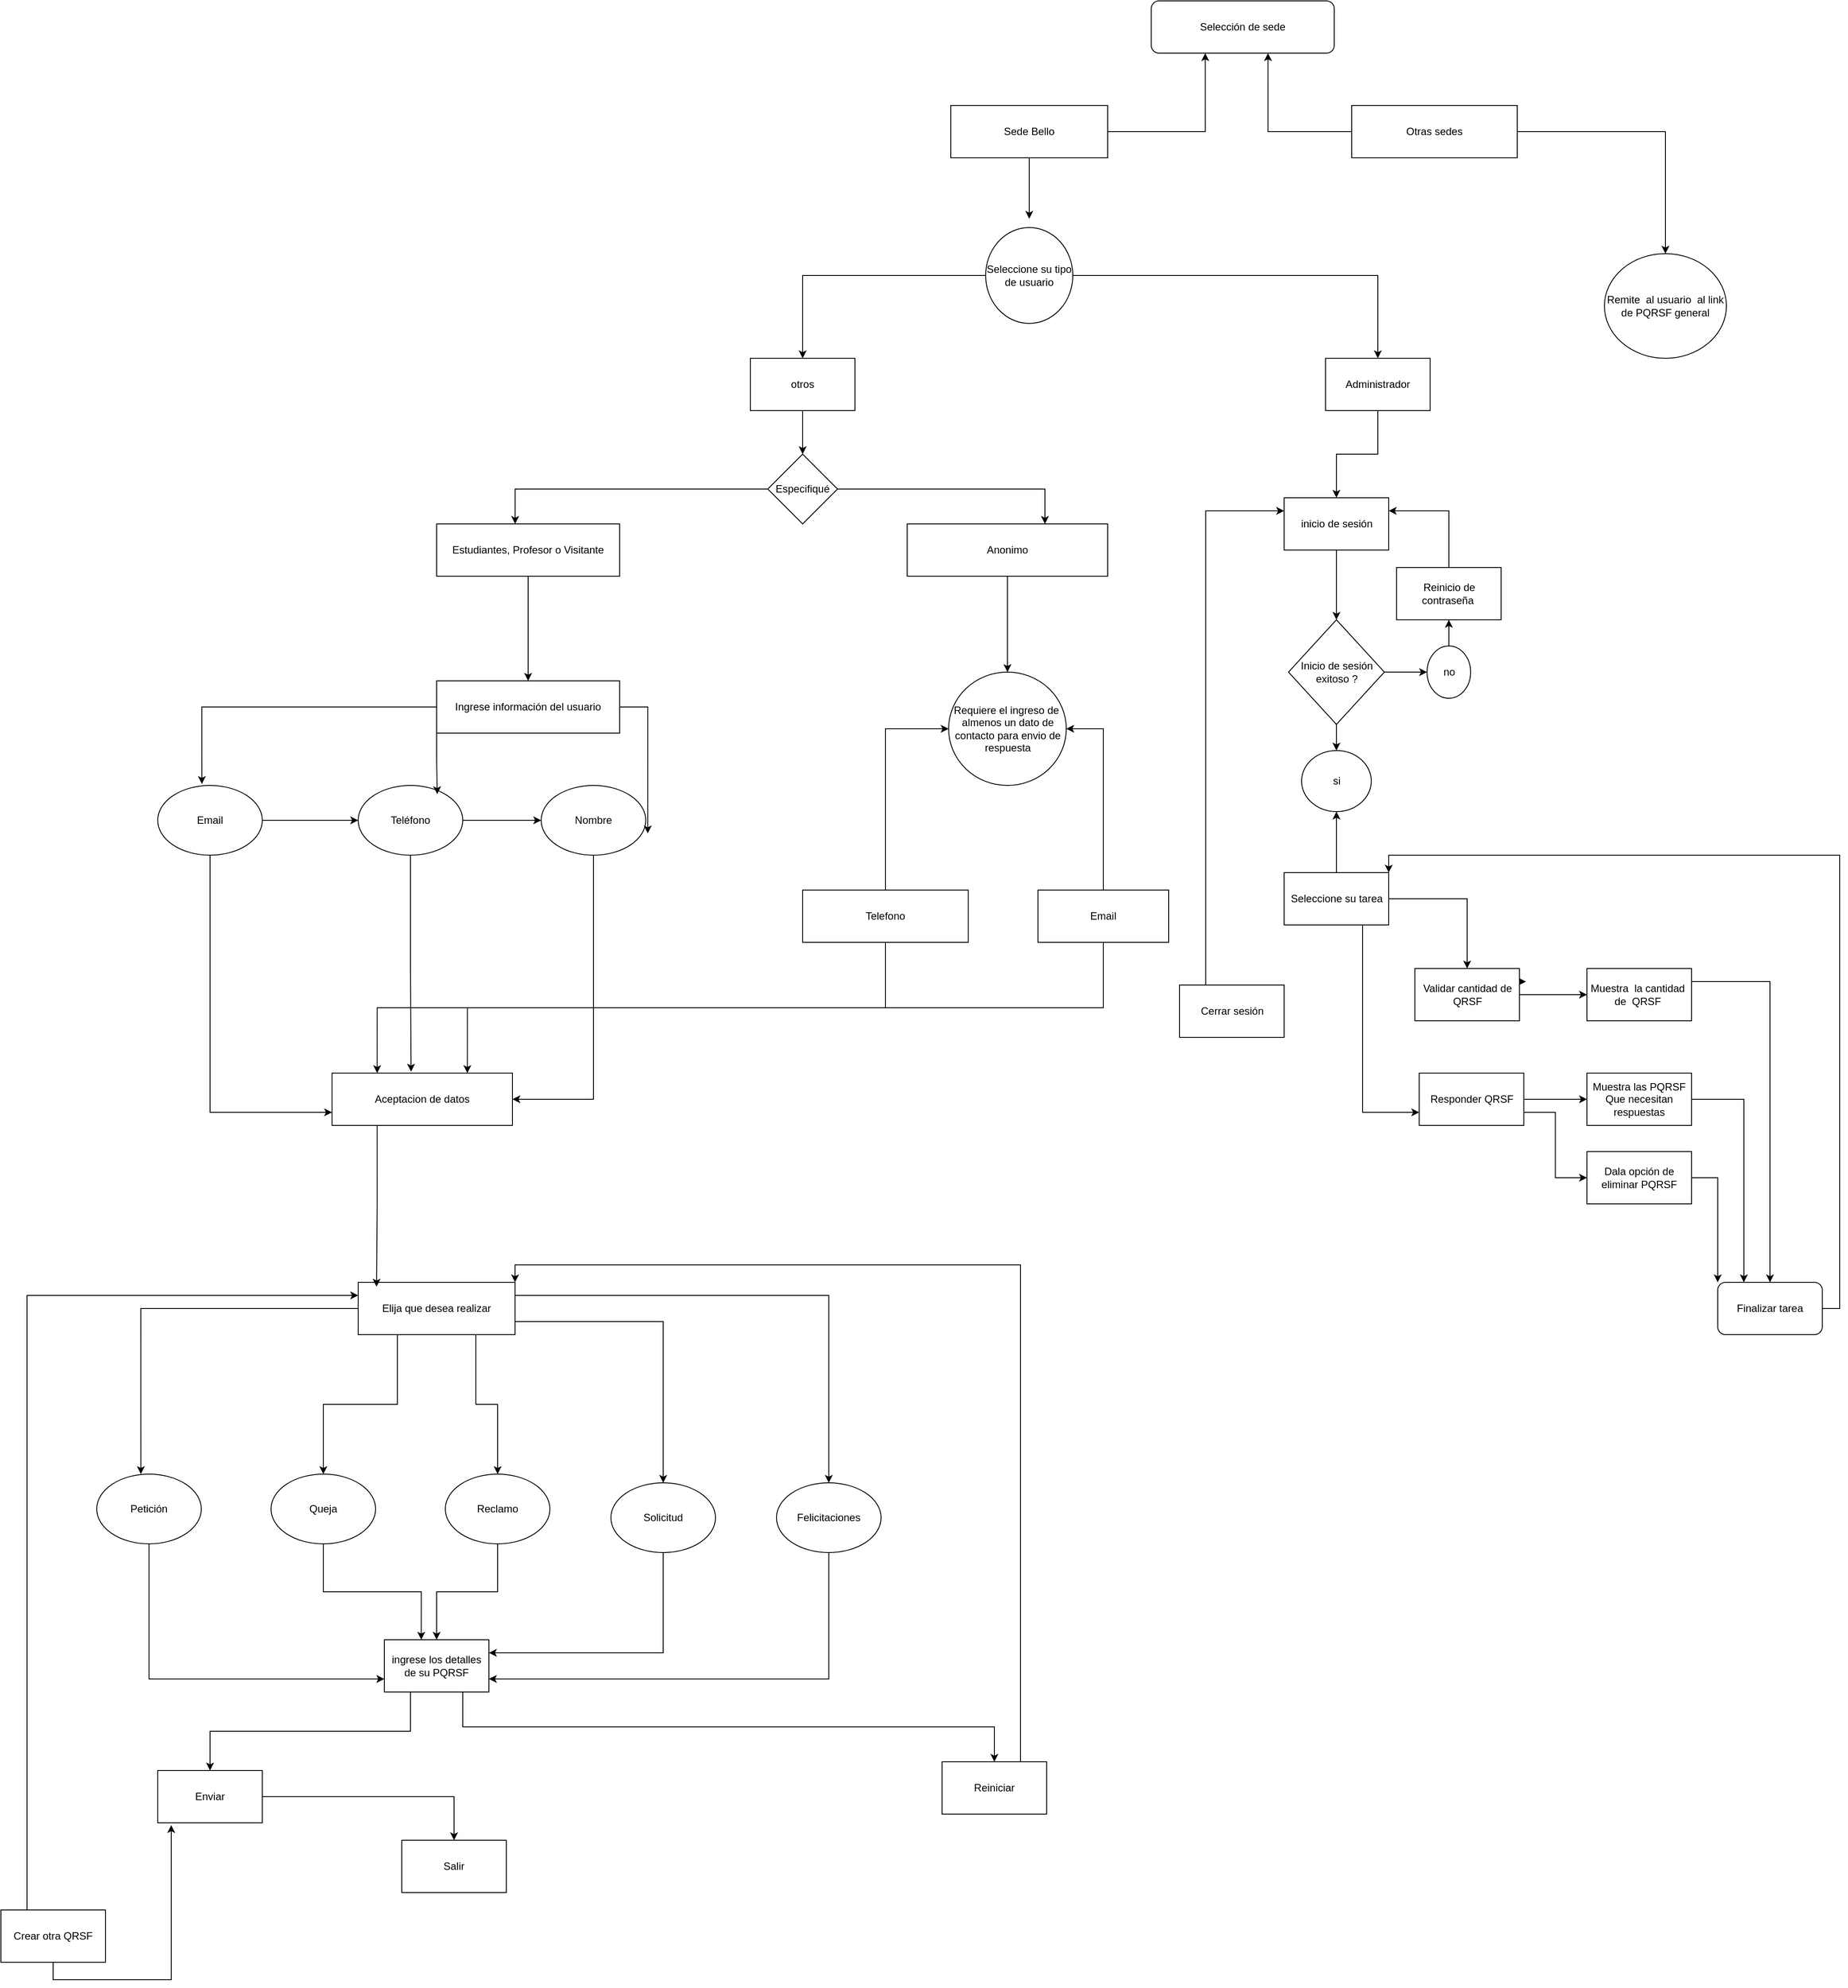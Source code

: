 <mxfile version="24.7.17">
  <diagram name="Página-1" id="2tQ__xtrfGNBeRYooEtT">
    <mxGraphModel dx="3847" dy="743" grid="1" gridSize="10" guides="0" tooltips="1" connect="1" arrows="1" fold="1" page="1" pageScale="1" pageWidth="827" pageHeight="1169" math="0" shadow="0">
      <root>
        <mxCell id="0" />
        <mxCell id="1" parent="0" />
        <mxCell id="3fxkVm-HvaguE0B5Jp1c-1" value="Selección de sede" style="rounded=1;whiteSpace=wrap;html=1;" parent="1" vertex="1">
          <mxGeometry x="-340" y="40" width="210" height="60" as="geometry" />
        </mxCell>
        <mxCell id="3fxkVm-HvaguE0B5Jp1c-13" value="" style="edgeStyle=orthogonalEdgeStyle;rounded=0;orthogonalLoop=1;jettySize=auto;html=1;" parent="1" source="3fxkVm-HvaguE0B5Jp1c-2" edge="1">
          <mxGeometry relative="1" as="geometry">
            <mxPoint x="-480" y="290" as="targetPoint" />
          </mxGeometry>
        </mxCell>
        <mxCell id="3fxkVm-HvaguE0B5Jp1c-2" value="Sede Bello" style="rounded=0;whiteSpace=wrap;html=1;" parent="1" vertex="1">
          <mxGeometry x="-570" y="160" width="180" height="60" as="geometry" />
        </mxCell>
        <mxCell id="3fxkVm-HvaguE0B5Jp1c-11" value="" style="edgeStyle=orthogonalEdgeStyle;rounded=0;orthogonalLoop=1;jettySize=auto;html=1;" parent="1" source="3fxkVm-HvaguE0B5Jp1c-3" target="3fxkVm-HvaguE0B5Jp1c-10" edge="1">
          <mxGeometry relative="1" as="geometry" />
        </mxCell>
        <mxCell id="3fxkVm-HvaguE0B5Jp1c-3" value="Otras sedes" style="rounded=0;whiteSpace=wrap;html=1;" parent="1" vertex="1">
          <mxGeometry x="-110" y="160" width="190" height="60" as="geometry" />
        </mxCell>
        <mxCell id="3fxkVm-HvaguE0B5Jp1c-6" style="edgeStyle=orthogonalEdgeStyle;rounded=0;orthogonalLoop=1;jettySize=auto;html=1;exitX=1;exitY=0.5;exitDx=0;exitDy=0;entryX=0.295;entryY=1;entryDx=0;entryDy=0;entryPerimeter=0;" parent="1" source="3fxkVm-HvaguE0B5Jp1c-2" target="3fxkVm-HvaguE0B5Jp1c-1" edge="1">
          <mxGeometry relative="1" as="geometry" />
        </mxCell>
        <mxCell id="3fxkVm-HvaguE0B5Jp1c-7" style="edgeStyle=orthogonalEdgeStyle;rounded=0;orthogonalLoop=1;jettySize=auto;html=1;exitX=0;exitY=0.5;exitDx=0;exitDy=0;entryX=0.638;entryY=1;entryDx=0;entryDy=0;entryPerimeter=0;" parent="1" source="3fxkVm-HvaguE0B5Jp1c-3" target="3fxkVm-HvaguE0B5Jp1c-1" edge="1">
          <mxGeometry relative="1" as="geometry" />
        </mxCell>
        <mxCell id="3fxkVm-HvaguE0B5Jp1c-10" value="Remite&amp;nbsp; al usuario&amp;nbsp; al link de PQRSF general" style="ellipse;whiteSpace=wrap;html=1;rounded=0;" parent="1" vertex="1">
          <mxGeometry x="180" y="330" width="140" height="120" as="geometry" />
        </mxCell>
        <mxCell id="3fxkVm-HvaguE0B5Jp1c-45" style="edgeStyle=orthogonalEdgeStyle;rounded=0;orthogonalLoop=1;jettySize=auto;html=1;exitX=0;exitY=0.5;exitDx=0;exitDy=0;entryX=0.5;entryY=0;entryDx=0;entryDy=0;" parent="1" source="3fxkVm-HvaguE0B5Jp1c-14" target="3fxkVm-HvaguE0B5Jp1c-16" edge="1">
          <mxGeometry relative="1" as="geometry" />
        </mxCell>
        <mxCell id="3fxkVm-HvaguE0B5Jp1c-46" style="edgeStyle=orthogonalEdgeStyle;rounded=0;orthogonalLoop=1;jettySize=auto;html=1;exitX=1;exitY=0.5;exitDx=0;exitDy=0;entryX=0.5;entryY=0;entryDx=0;entryDy=0;" parent="1" source="3fxkVm-HvaguE0B5Jp1c-14" target="3fxkVm-HvaguE0B5Jp1c-17" edge="1">
          <mxGeometry relative="1" as="geometry" />
        </mxCell>
        <mxCell id="3fxkVm-HvaguE0B5Jp1c-14" value="Seleccione su tipo de usuario" style="ellipse;whiteSpace=wrap;html=1;rounded=0;" parent="1" vertex="1">
          <mxGeometry x="-530" y="300" width="100" height="110" as="geometry" />
        </mxCell>
        <mxCell id="3fxkVm-HvaguE0B5Jp1c-48" style="edgeStyle=orthogonalEdgeStyle;rounded=0;orthogonalLoop=1;jettySize=auto;html=1;exitX=0.5;exitY=1;exitDx=0;exitDy=0;entryX=0.5;entryY=0;entryDx=0;entryDy=0;" parent="1" source="3fxkVm-HvaguE0B5Jp1c-16" target="3fxkVm-HvaguE0B5Jp1c-47" edge="1">
          <mxGeometry relative="1" as="geometry" />
        </mxCell>
        <mxCell id="3fxkVm-HvaguE0B5Jp1c-16" value="otros" style="rounded=0;whiteSpace=wrap;html=1;" parent="1" vertex="1">
          <mxGeometry x="-800" y="450" width="120" height="60" as="geometry" />
        </mxCell>
        <mxCell id="3fxkVm-HvaguE0B5Jp1c-19" value="" style="edgeStyle=orthogonalEdgeStyle;rounded=0;orthogonalLoop=1;jettySize=auto;html=1;" parent="1" source="3fxkVm-HvaguE0B5Jp1c-17" target="3fxkVm-HvaguE0B5Jp1c-18" edge="1">
          <mxGeometry relative="1" as="geometry" />
        </mxCell>
        <mxCell id="3fxkVm-HvaguE0B5Jp1c-17" value="Administrador" style="rounded=0;whiteSpace=wrap;html=1;" parent="1" vertex="1">
          <mxGeometry x="-140" y="450" width="120" height="60" as="geometry" />
        </mxCell>
        <mxCell id="3fxkVm-HvaguE0B5Jp1c-21" value="" style="edgeStyle=orthogonalEdgeStyle;rounded=0;orthogonalLoop=1;jettySize=auto;html=1;" parent="1" source="3fxkVm-HvaguE0B5Jp1c-18" target="3fxkVm-HvaguE0B5Jp1c-20" edge="1">
          <mxGeometry relative="1" as="geometry" />
        </mxCell>
        <mxCell id="3fxkVm-HvaguE0B5Jp1c-18" value="inicio de sesión" style="whiteSpace=wrap;html=1;rounded=0;" parent="1" vertex="1">
          <mxGeometry x="-187.5" y="610" width="120" height="60" as="geometry" />
        </mxCell>
        <mxCell id="3fxkVm-HvaguE0B5Jp1c-27" value="" style="edgeStyle=orthogonalEdgeStyle;rounded=0;orthogonalLoop=1;jettySize=auto;html=1;" parent="1" source="3fxkVm-HvaguE0B5Jp1c-20" target="3fxkVm-HvaguE0B5Jp1c-26" edge="1">
          <mxGeometry relative="1" as="geometry" />
        </mxCell>
        <mxCell id="3fxkVm-HvaguE0B5Jp1c-31" style="edgeStyle=orthogonalEdgeStyle;rounded=0;orthogonalLoop=1;jettySize=auto;html=1;exitX=1;exitY=0.5;exitDx=0;exitDy=0;" parent="1" source="3fxkVm-HvaguE0B5Jp1c-20" target="3fxkVm-HvaguE0B5Jp1c-29" edge="1">
          <mxGeometry relative="1" as="geometry" />
        </mxCell>
        <mxCell id="3fxkVm-HvaguE0B5Jp1c-20" value="Inicio de sesión exitoso ?" style="rhombus;whiteSpace=wrap;html=1;rounded=0;" parent="1" vertex="1">
          <mxGeometry x="-182.5" y="750" width="110" height="120" as="geometry" />
        </mxCell>
        <mxCell id="3fxkVm-HvaguE0B5Jp1c-28" style="edgeStyle=orthogonalEdgeStyle;rounded=0;orthogonalLoop=1;jettySize=auto;html=1;exitX=0.5;exitY=0;exitDx=0;exitDy=0;entryX=0.5;entryY=1;entryDx=0;entryDy=0;" parent="1" source="3fxkVm-HvaguE0B5Jp1c-22" target="3fxkVm-HvaguE0B5Jp1c-26" edge="1">
          <mxGeometry relative="1" as="geometry" />
        </mxCell>
        <mxCell id="3fxkVm-HvaguE0B5Jp1c-36" value="" style="edgeStyle=orthogonalEdgeStyle;rounded=0;orthogonalLoop=1;jettySize=auto;html=1;" parent="1" source="3fxkVm-HvaguE0B5Jp1c-22" target="3fxkVm-HvaguE0B5Jp1c-35" edge="1">
          <mxGeometry relative="1" as="geometry" />
        </mxCell>
        <mxCell id="3fxkVm-HvaguE0B5Jp1c-42" style="edgeStyle=orthogonalEdgeStyle;rounded=0;orthogonalLoop=1;jettySize=auto;html=1;exitX=0.75;exitY=1;exitDx=0;exitDy=0;entryX=0;entryY=0.75;entryDx=0;entryDy=0;" parent="1" source="3fxkVm-HvaguE0B5Jp1c-22" target="3fxkVm-HvaguE0B5Jp1c-37" edge="1">
          <mxGeometry relative="1" as="geometry" />
        </mxCell>
        <mxCell id="3fxkVm-HvaguE0B5Jp1c-22" value="Seleccione su tarea" style="whiteSpace=wrap;html=1;rounded=0;" parent="1" vertex="1">
          <mxGeometry x="-187.5" y="1040" width="120" height="60" as="geometry" />
        </mxCell>
        <mxCell id="3fxkVm-HvaguE0B5Jp1c-26" value="si" style="ellipse;whiteSpace=wrap;html=1;rounded=0;" parent="1" vertex="1">
          <mxGeometry x="-167.5" y="900" width="80" height="70" as="geometry" />
        </mxCell>
        <mxCell id="3fxkVm-HvaguE0B5Jp1c-33" style="edgeStyle=orthogonalEdgeStyle;rounded=0;orthogonalLoop=1;jettySize=auto;html=1;exitX=0.5;exitY=0;exitDx=0;exitDy=0;entryX=0.5;entryY=1;entryDx=0;entryDy=0;" parent="1" source="3fxkVm-HvaguE0B5Jp1c-29" target="3fxkVm-HvaguE0B5Jp1c-32" edge="1">
          <mxGeometry relative="1" as="geometry" />
        </mxCell>
        <mxCell id="3fxkVm-HvaguE0B5Jp1c-29" value="no" style="ellipse;whiteSpace=wrap;html=1;rounded=0;" parent="1" vertex="1">
          <mxGeometry x="-23.5" y="780" width="50" height="60" as="geometry" />
        </mxCell>
        <mxCell id="3fxkVm-HvaguE0B5Jp1c-34" style="edgeStyle=orthogonalEdgeStyle;rounded=0;orthogonalLoop=1;jettySize=auto;html=1;exitX=0.5;exitY=0;exitDx=0;exitDy=0;entryX=1;entryY=0.25;entryDx=0;entryDy=0;" parent="1" source="3fxkVm-HvaguE0B5Jp1c-32" target="3fxkVm-HvaguE0B5Jp1c-18" edge="1">
          <mxGeometry relative="1" as="geometry" />
        </mxCell>
        <mxCell id="3fxkVm-HvaguE0B5Jp1c-32" value="Reinicio de contraseña&amp;nbsp;" style="rounded=0;whiteSpace=wrap;html=1;" parent="1" vertex="1">
          <mxGeometry x="-58.5" y="690" width="120" height="60" as="geometry" />
        </mxCell>
        <mxCell id="VHRG5s30MJtQ1BZnfx3q-6" style="edgeStyle=orthogonalEdgeStyle;rounded=0;orthogonalLoop=1;jettySize=auto;html=1;exitX=1;exitY=0.25;exitDx=0;exitDy=0;" edge="1" parent="1" source="3fxkVm-HvaguE0B5Jp1c-35">
          <mxGeometry relative="1" as="geometry">
            <mxPoint x="90" y="1165.529" as="targetPoint" />
          </mxGeometry>
        </mxCell>
        <mxCell id="VHRG5s30MJtQ1BZnfx3q-7" style="edgeStyle=orthogonalEdgeStyle;rounded=0;orthogonalLoop=1;jettySize=auto;html=1;exitX=1;exitY=0.5;exitDx=0;exitDy=0;" edge="1" parent="1" source="3fxkVm-HvaguE0B5Jp1c-35" target="VHRG5s30MJtQ1BZnfx3q-3">
          <mxGeometry relative="1" as="geometry" />
        </mxCell>
        <mxCell id="3fxkVm-HvaguE0B5Jp1c-35" value="Validar cantidad de QRSF" style="whiteSpace=wrap;html=1;rounded=0;" parent="1" vertex="1">
          <mxGeometry x="-37.5" y="1150" width="120" height="60" as="geometry" />
        </mxCell>
        <mxCell id="VHRG5s30MJtQ1BZnfx3q-10" style="edgeStyle=orthogonalEdgeStyle;rounded=0;orthogonalLoop=1;jettySize=auto;html=1;exitX=1;exitY=0.5;exitDx=0;exitDy=0;" edge="1" parent="1" source="3fxkVm-HvaguE0B5Jp1c-37" target="VHRG5s30MJtQ1BZnfx3q-4">
          <mxGeometry relative="1" as="geometry" />
        </mxCell>
        <mxCell id="VHRG5s30MJtQ1BZnfx3q-27" style="edgeStyle=orthogonalEdgeStyle;rounded=0;orthogonalLoop=1;jettySize=auto;html=1;exitX=1;exitY=0.75;exitDx=0;exitDy=0;entryX=0;entryY=0.5;entryDx=0;entryDy=0;" edge="1" parent="1" source="3fxkVm-HvaguE0B5Jp1c-37" target="VHRG5s30MJtQ1BZnfx3q-5">
          <mxGeometry relative="1" as="geometry" />
        </mxCell>
        <mxCell id="3fxkVm-HvaguE0B5Jp1c-37" value="Responder QRSF" style="rounded=0;whiteSpace=wrap;html=1;" parent="1" vertex="1">
          <mxGeometry x="-32.5" y="1270" width="120" height="60" as="geometry" />
        </mxCell>
        <mxCell id="VHRG5s30MJtQ1BZnfx3q-1" style="edgeStyle=orthogonalEdgeStyle;rounded=0;orthogonalLoop=1;jettySize=auto;html=1;exitX=0.25;exitY=0;exitDx=0;exitDy=0;entryX=0;entryY=0.25;entryDx=0;entryDy=0;" edge="1" parent="1" source="3fxkVm-HvaguE0B5Jp1c-40" target="3fxkVm-HvaguE0B5Jp1c-18">
          <mxGeometry relative="1" as="geometry" />
        </mxCell>
        <mxCell id="3fxkVm-HvaguE0B5Jp1c-40" value="Cerrar sesión" style="rounded=0;whiteSpace=wrap;html=1;" parent="1" vertex="1">
          <mxGeometry x="-307.5" y="1169" width="120" height="60" as="geometry" />
        </mxCell>
        <mxCell id="3fxkVm-HvaguE0B5Jp1c-47" value="Especifiqué" style="rhombus;whiteSpace=wrap;html=1;" parent="1" vertex="1">
          <mxGeometry x="-780" y="560" width="80" height="80" as="geometry" />
        </mxCell>
        <mxCell id="3fxkVm-HvaguE0B5Jp1c-65" value="" style="edgeStyle=orthogonalEdgeStyle;rounded=0;orthogonalLoop=1;jettySize=auto;html=1;" parent="1" source="3fxkVm-HvaguE0B5Jp1c-49" target="3fxkVm-HvaguE0B5Jp1c-64" edge="1">
          <mxGeometry relative="1" as="geometry" />
        </mxCell>
        <mxCell id="3fxkVm-HvaguE0B5Jp1c-49" value="Estudiantes, Profesor o Visitante" style="whiteSpace=wrap;html=1;" parent="1" vertex="1">
          <mxGeometry x="-1160" y="640" width="210" height="60" as="geometry" />
        </mxCell>
        <mxCell id="3fxkVm-HvaguE0B5Jp1c-54" style="edgeStyle=orthogonalEdgeStyle;rounded=0;orthogonalLoop=1;jettySize=auto;html=1;exitX=0.5;exitY=1;exitDx=0;exitDy=0;" parent="1" source="3fxkVm-HvaguE0B5Jp1c-50" target="3fxkVm-HvaguE0B5Jp1c-53" edge="1">
          <mxGeometry relative="1" as="geometry" />
        </mxCell>
        <mxCell id="3fxkVm-HvaguE0B5Jp1c-50" value="Anonimo" style="rounded=0;whiteSpace=wrap;html=1;" parent="1" vertex="1">
          <mxGeometry x="-620" y="640" width="230" height="60" as="geometry" />
        </mxCell>
        <mxCell id="3fxkVm-HvaguE0B5Jp1c-51" style="edgeStyle=orthogonalEdgeStyle;rounded=0;orthogonalLoop=1;jettySize=auto;html=1;exitX=0;exitY=0.5;exitDx=0;exitDy=0;entryX=0.429;entryY=0;entryDx=0;entryDy=0;entryPerimeter=0;" parent="1" source="3fxkVm-HvaguE0B5Jp1c-47" target="3fxkVm-HvaguE0B5Jp1c-49" edge="1">
          <mxGeometry relative="1" as="geometry" />
        </mxCell>
        <mxCell id="3fxkVm-HvaguE0B5Jp1c-52" style="edgeStyle=orthogonalEdgeStyle;rounded=0;orthogonalLoop=1;jettySize=auto;html=1;exitX=1;exitY=0.5;exitDx=0;exitDy=0;entryX=0.687;entryY=0;entryDx=0;entryDy=0;entryPerimeter=0;" parent="1" source="3fxkVm-HvaguE0B5Jp1c-47" target="3fxkVm-HvaguE0B5Jp1c-50" edge="1">
          <mxGeometry relative="1" as="geometry" />
        </mxCell>
        <mxCell id="3fxkVm-HvaguE0B5Jp1c-53" value="Requiere el ingreso de&amp;nbsp; almenos un dato de contacto para envio de respuesta" style="ellipse;whiteSpace=wrap;html=1;" parent="1" vertex="1">
          <mxGeometry x="-572.5" y="810" width="135" height="130" as="geometry" />
        </mxCell>
        <mxCell id="3fxkVm-HvaguE0B5Jp1c-60" style="edgeStyle=orthogonalEdgeStyle;rounded=0;orthogonalLoop=1;jettySize=auto;html=1;exitX=0.5;exitY=0;exitDx=0;exitDy=0;entryX=0;entryY=0.5;entryDx=0;entryDy=0;" parent="1" source="3fxkVm-HvaguE0B5Jp1c-57" target="3fxkVm-HvaguE0B5Jp1c-53" edge="1">
          <mxGeometry relative="1" as="geometry" />
        </mxCell>
        <mxCell id="3fxkVm-HvaguE0B5Jp1c-120" style="edgeStyle=orthogonalEdgeStyle;rounded=0;orthogonalLoop=1;jettySize=auto;html=1;exitX=0.5;exitY=1;exitDx=0;exitDy=0;entryX=0.75;entryY=0;entryDx=0;entryDy=0;" parent="1" source="3fxkVm-HvaguE0B5Jp1c-57" target="3fxkVm-HvaguE0B5Jp1c-75" edge="1">
          <mxGeometry relative="1" as="geometry" />
        </mxCell>
        <mxCell id="3fxkVm-HvaguE0B5Jp1c-57" value="Telefono" style="rounded=0;whiteSpace=wrap;html=1;" parent="1" vertex="1">
          <mxGeometry x="-740" y="1060" width="190" height="60" as="geometry" />
        </mxCell>
        <mxCell id="3fxkVm-HvaguE0B5Jp1c-59" style="edgeStyle=orthogonalEdgeStyle;rounded=0;orthogonalLoop=1;jettySize=auto;html=1;exitX=0.5;exitY=0;exitDx=0;exitDy=0;entryX=1;entryY=0.5;entryDx=0;entryDy=0;" parent="1" source="3fxkVm-HvaguE0B5Jp1c-58" target="3fxkVm-HvaguE0B5Jp1c-53" edge="1">
          <mxGeometry relative="1" as="geometry" />
        </mxCell>
        <mxCell id="3fxkVm-HvaguE0B5Jp1c-121" style="edgeStyle=orthogonalEdgeStyle;rounded=0;orthogonalLoop=1;jettySize=auto;html=1;exitX=0.5;exitY=1;exitDx=0;exitDy=0;entryX=0.25;entryY=0;entryDx=0;entryDy=0;" parent="1" source="3fxkVm-HvaguE0B5Jp1c-58" target="3fxkVm-HvaguE0B5Jp1c-75" edge="1">
          <mxGeometry relative="1" as="geometry" />
        </mxCell>
        <mxCell id="3fxkVm-HvaguE0B5Jp1c-58" value="Email" style="rounded=0;whiteSpace=wrap;html=1;" parent="1" vertex="1">
          <mxGeometry x="-470" y="1060" width="150" height="60" as="geometry" />
        </mxCell>
        <mxCell id="3fxkVm-HvaguE0B5Jp1c-64" value="Ingrese información del usuario" style="whiteSpace=wrap;html=1;" parent="1" vertex="1">
          <mxGeometry x="-1160" y="820" width="210" height="60" as="geometry" />
        </mxCell>
        <mxCell id="3fxkVm-HvaguE0B5Jp1c-85" style="edgeStyle=orthogonalEdgeStyle;rounded=0;orthogonalLoop=1;jettySize=auto;html=1;exitX=1;exitY=0.5;exitDx=0;exitDy=0;entryX=0;entryY=0.5;entryDx=0;entryDy=0;" parent="1" source="3fxkVm-HvaguE0B5Jp1c-72" target="3fxkVm-HvaguE0B5Jp1c-73" edge="1">
          <mxGeometry relative="1" as="geometry" />
        </mxCell>
        <mxCell id="3fxkVm-HvaguE0B5Jp1c-90" style="edgeStyle=orthogonalEdgeStyle;rounded=0;orthogonalLoop=1;jettySize=auto;html=1;exitX=0.5;exitY=1;exitDx=0;exitDy=0;entryX=0;entryY=0.75;entryDx=0;entryDy=0;" parent="1" source="3fxkVm-HvaguE0B5Jp1c-72" target="3fxkVm-HvaguE0B5Jp1c-75" edge="1">
          <mxGeometry relative="1" as="geometry" />
        </mxCell>
        <mxCell id="3fxkVm-HvaguE0B5Jp1c-72" value="Email" style="ellipse;whiteSpace=wrap;html=1;" parent="1" vertex="1">
          <mxGeometry x="-1480" y="940" width="120" height="80" as="geometry" />
        </mxCell>
        <mxCell id="3fxkVm-HvaguE0B5Jp1c-86" style="edgeStyle=orthogonalEdgeStyle;rounded=0;orthogonalLoop=1;jettySize=auto;html=1;exitX=1;exitY=0.5;exitDx=0;exitDy=0;entryX=0;entryY=0.5;entryDx=0;entryDy=0;" parent="1" source="3fxkVm-HvaguE0B5Jp1c-73" target="3fxkVm-HvaguE0B5Jp1c-74" edge="1">
          <mxGeometry relative="1" as="geometry" />
        </mxCell>
        <mxCell id="3fxkVm-HvaguE0B5Jp1c-73" value="Teléfono" style="ellipse;whiteSpace=wrap;html=1;" parent="1" vertex="1">
          <mxGeometry x="-1250" y="940" width="120" height="80" as="geometry" />
        </mxCell>
        <mxCell id="3fxkVm-HvaguE0B5Jp1c-88" style="edgeStyle=orthogonalEdgeStyle;rounded=0;orthogonalLoop=1;jettySize=auto;html=1;exitX=0.5;exitY=1;exitDx=0;exitDy=0;entryX=1;entryY=0.5;entryDx=0;entryDy=0;" parent="1" source="3fxkVm-HvaguE0B5Jp1c-74" target="3fxkVm-HvaguE0B5Jp1c-75" edge="1">
          <mxGeometry relative="1" as="geometry" />
        </mxCell>
        <mxCell id="3fxkVm-HvaguE0B5Jp1c-74" value="Nombre" style="ellipse;whiteSpace=wrap;html=1;" parent="1" vertex="1">
          <mxGeometry x="-1040" y="940" width="120" height="80" as="geometry" />
        </mxCell>
        <mxCell id="3fxkVm-HvaguE0B5Jp1c-75" value="Aceptacion de datos" style="rounded=0;whiteSpace=wrap;html=1;" parent="1" vertex="1">
          <mxGeometry x="-1280" y="1270" width="207" height="60" as="geometry" />
        </mxCell>
        <mxCell id="3fxkVm-HvaguE0B5Jp1c-95" style="edgeStyle=orthogonalEdgeStyle;rounded=0;orthogonalLoop=1;jettySize=auto;html=1;exitX=1;exitY=0.25;exitDx=0;exitDy=0;" parent="1" source="3fxkVm-HvaguE0B5Jp1c-76" target="3fxkVm-HvaguE0B5Jp1c-81" edge="1">
          <mxGeometry relative="1" as="geometry" />
        </mxCell>
        <mxCell id="3fxkVm-HvaguE0B5Jp1c-96" style="edgeStyle=orthogonalEdgeStyle;rounded=0;orthogonalLoop=1;jettySize=auto;html=1;exitX=1;exitY=0.75;exitDx=0;exitDy=0;" parent="1" source="3fxkVm-HvaguE0B5Jp1c-76" target="3fxkVm-HvaguE0B5Jp1c-80" edge="1">
          <mxGeometry relative="1" as="geometry" />
        </mxCell>
        <mxCell id="3fxkVm-HvaguE0B5Jp1c-97" style="edgeStyle=orthogonalEdgeStyle;rounded=0;orthogonalLoop=1;jettySize=auto;html=1;exitX=0.75;exitY=1;exitDx=0;exitDy=0;" parent="1" source="3fxkVm-HvaguE0B5Jp1c-76" target="3fxkVm-HvaguE0B5Jp1c-79" edge="1">
          <mxGeometry relative="1" as="geometry" />
        </mxCell>
        <mxCell id="3fxkVm-HvaguE0B5Jp1c-98" style="edgeStyle=orthogonalEdgeStyle;rounded=0;orthogonalLoop=1;jettySize=auto;html=1;exitX=0.25;exitY=1;exitDx=0;exitDy=0;entryX=0.5;entryY=0;entryDx=0;entryDy=0;" parent="1" source="3fxkVm-HvaguE0B5Jp1c-76" target="3fxkVm-HvaguE0B5Jp1c-78" edge="1">
          <mxGeometry relative="1" as="geometry" />
        </mxCell>
        <mxCell id="3fxkVm-HvaguE0B5Jp1c-76" value="Elija que desea realizar" style="rounded=0;whiteSpace=wrap;html=1;" parent="1" vertex="1">
          <mxGeometry x="-1250" y="1510" width="180" height="60" as="geometry" />
        </mxCell>
        <mxCell id="3fxkVm-HvaguE0B5Jp1c-113" style="edgeStyle=orthogonalEdgeStyle;rounded=0;orthogonalLoop=1;jettySize=auto;html=1;exitX=0.5;exitY=1;exitDx=0;exitDy=0;entryX=0;entryY=0.75;entryDx=0;entryDy=0;" parent="1" source="3fxkVm-HvaguE0B5Jp1c-77" target="3fxkVm-HvaguE0B5Jp1c-108" edge="1">
          <mxGeometry relative="1" as="geometry" />
        </mxCell>
        <mxCell id="3fxkVm-HvaguE0B5Jp1c-77" value="Petición" style="ellipse;whiteSpace=wrap;html=1;" parent="1" vertex="1">
          <mxGeometry x="-1550" y="1730" width="120" height="80" as="geometry" />
        </mxCell>
        <mxCell id="3fxkVm-HvaguE0B5Jp1c-78" value="Queja" style="ellipse;whiteSpace=wrap;html=1;" parent="1" vertex="1">
          <mxGeometry x="-1350" y="1730" width="120" height="80" as="geometry" />
        </mxCell>
        <mxCell id="3fxkVm-HvaguE0B5Jp1c-111" value="" style="edgeStyle=orthogonalEdgeStyle;rounded=0;orthogonalLoop=1;jettySize=auto;html=1;" parent="1" source="3fxkVm-HvaguE0B5Jp1c-79" target="3fxkVm-HvaguE0B5Jp1c-108" edge="1">
          <mxGeometry relative="1" as="geometry" />
        </mxCell>
        <mxCell id="3fxkVm-HvaguE0B5Jp1c-79" value="Reclamo" style="ellipse;whiteSpace=wrap;html=1;" parent="1" vertex="1">
          <mxGeometry x="-1150" y="1730" width="120" height="80" as="geometry" />
        </mxCell>
        <mxCell id="3fxkVm-HvaguE0B5Jp1c-110" style="edgeStyle=orthogonalEdgeStyle;rounded=0;orthogonalLoop=1;jettySize=auto;html=1;exitX=0.5;exitY=1;exitDx=0;exitDy=0;entryX=1;entryY=0.25;entryDx=0;entryDy=0;" parent="1" source="3fxkVm-HvaguE0B5Jp1c-80" target="3fxkVm-HvaguE0B5Jp1c-108" edge="1">
          <mxGeometry relative="1" as="geometry" />
        </mxCell>
        <mxCell id="3fxkVm-HvaguE0B5Jp1c-80" value="Solicitud" style="ellipse;whiteSpace=wrap;html=1;" parent="1" vertex="1">
          <mxGeometry x="-960" y="1740" width="120" height="80" as="geometry" />
        </mxCell>
        <mxCell id="3fxkVm-HvaguE0B5Jp1c-109" style="edgeStyle=orthogonalEdgeStyle;rounded=0;orthogonalLoop=1;jettySize=auto;html=1;exitX=0.5;exitY=1;exitDx=0;exitDy=0;entryX=1;entryY=0.75;entryDx=0;entryDy=0;" parent="1" source="3fxkVm-HvaguE0B5Jp1c-81" target="3fxkVm-HvaguE0B5Jp1c-108" edge="1">
          <mxGeometry relative="1" as="geometry" />
        </mxCell>
        <mxCell id="3fxkVm-HvaguE0B5Jp1c-81" value="Felicitaciones" style="ellipse;whiteSpace=wrap;html=1;" parent="1" vertex="1">
          <mxGeometry x="-770" y="1740" width="120" height="80" as="geometry" />
        </mxCell>
        <mxCell id="3fxkVm-HvaguE0B5Jp1c-82" style="edgeStyle=orthogonalEdgeStyle;rounded=0;orthogonalLoop=1;jettySize=auto;html=1;exitX=1;exitY=0.5;exitDx=0;exitDy=0;entryX=1.019;entryY=0.688;entryDx=0;entryDy=0;entryPerimeter=0;" parent="1" source="3fxkVm-HvaguE0B5Jp1c-64" target="3fxkVm-HvaguE0B5Jp1c-74" edge="1">
          <mxGeometry relative="1" as="geometry" />
        </mxCell>
        <mxCell id="3fxkVm-HvaguE0B5Jp1c-84" style="edgeStyle=orthogonalEdgeStyle;rounded=0;orthogonalLoop=1;jettySize=auto;html=1;exitX=0;exitY=0.5;exitDx=0;exitDy=0;entryX=0.422;entryY=-0.021;entryDx=0;entryDy=0;entryPerimeter=0;" parent="1" source="3fxkVm-HvaguE0B5Jp1c-64" target="3fxkVm-HvaguE0B5Jp1c-72" edge="1">
          <mxGeometry relative="1" as="geometry" />
        </mxCell>
        <mxCell id="3fxkVm-HvaguE0B5Jp1c-87" style="edgeStyle=orthogonalEdgeStyle;rounded=0;orthogonalLoop=1;jettySize=auto;html=1;exitX=0;exitY=1;exitDx=0;exitDy=0;entryX=0.756;entryY=0.125;entryDx=0;entryDy=0;entryPerimeter=0;" parent="1" source="3fxkVm-HvaguE0B5Jp1c-64" target="3fxkVm-HvaguE0B5Jp1c-73" edge="1">
          <mxGeometry relative="1" as="geometry" />
        </mxCell>
        <mxCell id="3fxkVm-HvaguE0B5Jp1c-93" style="edgeStyle=orthogonalEdgeStyle;rounded=0;orthogonalLoop=1;jettySize=auto;html=1;exitX=0.5;exitY=1;exitDx=0;exitDy=0;entryX=0.438;entryY=-0.028;entryDx=0;entryDy=0;entryPerimeter=0;" parent="1" source="3fxkVm-HvaguE0B5Jp1c-73" target="3fxkVm-HvaguE0B5Jp1c-75" edge="1">
          <mxGeometry relative="1" as="geometry" />
        </mxCell>
        <mxCell id="3fxkVm-HvaguE0B5Jp1c-99" style="edgeStyle=orthogonalEdgeStyle;rounded=0;orthogonalLoop=1;jettySize=auto;html=1;exitX=0;exitY=0.5;exitDx=0;exitDy=0;entryX=0.422;entryY=0;entryDx=0;entryDy=0;entryPerimeter=0;" parent="1" source="3fxkVm-HvaguE0B5Jp1c-76" target="3fxkVm-HvaguE0B5Jp1c-77" edge="1">
          <mxGeometry relative="1" as="geometry" />
        </mxCell>
        <mxCell id="VHRG5s30MJtQ1BZnfx3q-17" style="edgeStyle=orthogonalEdgeStyle;rounded=0;orthogonalLoop=1;jettySize=auto;html=1;exitX=1;exitY=0.5;exitDx=0;exitDy=0;entryX=0.5;entryY=0;entryDx=0;entryDy=0;" edge="1" parent="1" source="3fxkVm-HvaguE0B5Jp1c-100" target="xO5HqOzAjp3Nkayri61w-6">
          <mxGeometry relative="1" as="geometry" />
        </mxCell>
        <mxCell id="3fxkVm-HvaguE0B5Jp1c-100" value="Enviar" style="rounded=0;whiteSpace=wrap;html=1;" parent="1" vertex="1">
          <mxGeometry x="-1480" y="2070" width="120" height="60" as="geometry" />
        </mxCell>
        <mxCell id="VHRG5s30MJtQ1BZnfx3q-25" style="edgeStyle=orthogonalEdgeStyle;rounded=0;orthogonalLoop=1;jettySize=auto;html=1;exitX=0.75;exitY=0;exitDx=0;exitDy=0;entryX=1;entryY=0;entryDx=0;entryDy=0;" edge="1" parent="1" source="3fxkVm-HvaguE0B5Jp1c-101" target="3fxkVm-HvaguE0B5Jp1c-76">
          <mxGeometry relative="1" as="geometry" />
        </mxCell>
        <mxCell id="3fxkVm-HvaguE0B5Jp1c-101" value="Reiniciar" style="rounded=0;whiteSpace=wrap;html=1;" parent="1" vertex="1">
          <mxGeometry x="-580" y="2060" width="120" height="60" as="geometry" />
        </mxCell>
        <mxCell id="3fxkVm-HvaguE0B5Jp1c-114" style="edgeStyle=orthogonalEdgeStyle;rounded=0;orthogonalLoop=1;jettySize=auto;html=1;exitX=0.75;exitY=1;exitDx=0;exitDy=0;entryX=0.5;entryY=0;entryDx=0;entryDy=0;" parent="1" source="3fxkVm-HvaguE0B5Jp1c-108" target="3fxkVm-HvaguE0B5Jp1c-101" edge="1">
          <mxGeometry relative="1" as="geometry" />
        </mxCell>
        <mxCell id="3fxkVm-HvaguE0B5Jp1c-115" style="edgeStyle=orthogonalEdgeStyle;rounded=0;orthogonalLoop=1;jettySize=auto;html=1;exitX=0.25;exitY=1;exitDx=0;exitDy=0;entryX=0.5;entryY=0;entryDx=0;entryDy=0;" parent="1" source="3fxkVm-HvaguE0B5Jp1c-108" target="3fxkVm-HvaguE0B5Jp1c-100" edge="1">
          <mxGeometry relative="1" as="geometry" />
        </mxCell>
        <mxCell id="3fxkVm-HvaguE0B5Jp1c-108" value="ingrese los detalles de su PQRSF" style="rounded=0;whiteSpace=wrap;html=1;" parent="1" vertex="1">
          <mxGeometry x="-1220" y="1920" width="120" height="60" as="geometry" />
        </mxCell>
        <mxCell id="3fxkVm-HvaguE0B5Jp1c-112" style="edgeStyle=orthogonalEdgeStyle;rounded=0;orthogonalLoop=1;jettySize=auto;html=1;exitX=0.5;exitY=1;exitDx=0;exitDy=0;entryX=0.353;entryY=0;entryDx=0;entryDy=0;entryPerimeter=0;" parent="1" source="3fxkVm-HvaguE0B5Jp1c-78" target="3fxkVm-HvaguE0B5Jp1c-108" edge="1">
          <mxGeometry relative="1" as="geometry" />
        </mxCell>
        <mxCell id="3fxkVm-HvaguE0B5Jp1c-119" style="edgeStyle=orthogonalEdgeStyle;rounded=0;orthogonalLoop=1;jettySize=auto;html=1;exitX=0.25;exitY=1;exitDx=0;exitDy=0;entryX=0.117;entryY=0.083;entryDx=0;entryDy=0;entryPerimeter=0;" parent="1" source="3fxkVm-HvaguE0B5Jp1c-75" target="3fxkVm-HvaguE0B5Jp1c-76" edge="1">
          <mxGeometry relative="1" as="geometry" />
        </mxCell>
        <mxCell id="VHRG5s30MJtQ1BZnfx3q-2" style="edgeStyle=orthogonalEdgeStyle;rounded=0;orthogonalLoop=1;jettySize=auto;html=1;exitX=1;exitY=0.5;exitDx=0;exitDy=0;entryX=1;entryY=0;entryDx=0;entryDy=0;" edge="1" parent="1" source="xO5HqOzAjp3Nkayri61w-1" target="3fxkVm-HvaguE0B5Jp1c-22">
          <mxGeometry relative="1" as="geometry" />
        </mxCell>
        <mxCell id="xO5HqOzAjp3Nkayri61w-1" value="Finalizar tarea" style="rounded=1;whiteSpace=wrap;html=1;" parent="1" vertex="1">
          <mxGeometry x="310" y="1510" width="120" height="60" as="geometry" />
        </mxCell>
        <mxCell id="xO5HqOzAjp3Nkayri61w-6" value="Salir" style="rounded=0;whiteSpace=wrap;html=1;" parent="1" vertex="1">
          <mxGeometry x="-1200" y="2150" width="120" height="60" as="geometry" />
        </mxCell>
        <mxCell id="VHRG5s30MJtQ1BZnfx3q-12" style="edgeStyle=orthogonalEdgeStyle;rounded=0;orthogonalLoop=1;jettySize=auto;html=1;exitX=1;exitY=0.25;exitDx=0;exitDy=0;" edge="1" parent="1" source="VHRG5s30MJtQ1BZnfx3q-3" target="xO5HqOzAjp3Nkayri61w-1">
          <mxGeometry relative="1" as="geometry" />
        </mxCell>
        <mxCell id="VHRG5s30MJtQ1BZnfx3q-3" value="Muestra&amp;nbsp; la cantidad&amp;nbsp; de&amp;nbsp; QRSF&amp;nbsp;" style="rounded=0;whiteSpace=wrap;html=1;" vertex="1" parent="1">
          <mxGeometry x="160" y="1150" width="120" height="60" as="geometry" />
        </mxCell>
        <mxCell id="VHRG5s30MJtQ1BZnfx3q-13" style="edgeStyle=orthogonalEdgeStyle;rounded=0;orthogonalLoop=1;jettySize=auto;html=1;exitX=1;exitY=0.5;exitDx=0;exitDy=0;entryX=0.25;entryY=0;entryDx=0;entryDy=0;" edge="1" parent="1" source="VHRG5s30MJtQ1BZnfx3q-4" target="xO5HqOzAjp3Nkayri61w-1">
          <mxGeometry relative="1" as="geometry" />
        </mxCell>
        <mxCell id="VHRG5s30MJtQ1BZnfx3q-4" value="Muestra las PQRSF Que necesitan respuestas" style="rounded=0;whiteSpace=wrap;html=1;" vertex="1" parent="1">
          <mxGeometry x="160" y="1270" width="120" height="60" as="geometry" />
        </mxCell>
        <mxCell id="VHRG5s30MJtQ1BZnfx3q-14" style="edgeStyle=orthogonalEdgeStyle;rounded=0;orthogonalLoop=1;jettySize=auto;html=1;exitX=1;exitY=0.5;exitDx=0;exitDy=0;entryX=0;entryY=0;entryDx=0;entryDy=0;" edge="1" parent="1" source="VHRG5s30MJtQ1BZnfx3q-5" target="xO5HqOzAjp3Nkayri61w-1">
          <mxGeometry relative="1" as="geometry" />
        </mxCell>
        <mxCell id="VHRG5s30MJtQ1BZnfx3q-5" value="Dala opción de eliminar PQRSF" style="rounded=0;whiteSpace=wrap;html=1;" vertex="1" parent="1">
          <mxGeometry x="160" y="1360" width="120" height="60" as="geometry" />
        </mxCell>
        <mxCell id="VHRG5s30MJtQ1BZnfx3q-23" style="edgeStyle=orthogonalEdgeStyle;rounded=0;orthogonalLoop=1;jettySize=auto;html=1;exitX=0.25;exitY=0;exitDx=0;exitDy=0;entryX=0;entryY=0.25;entryDx=0;entryDy=0;" edge="1" parent="1" source="VHRG5s30MJtQ1BZnfx3q-18" target="3fxkVm-HvaguE0B5Jp1c-76">
          <mxGeometry relative="1" as="geometry" />
        </mxCell>
        <mxCell id="VHRG5s30MJtQ1BZnfx3q-18" value="Crear otra QRSF" style="rounded=0;whiteSpace=wrap;html=1;" vertex="1" parent="1">
          <mxGeometry x="-1660" y="2230" width="120" height="60" as="geometry" />
        </mxCell>
        <mxCell id="VHRG5s30MJtQ1BZnfx3q-22" style="edgeStyle=orthogonalEdgeStyle;rounded=0;orthogonalLoop=1;jettySize=auto;html=1;exitX=0.5;exitY=1;exitDx=0;exitDy=0;entryX=0.129;entryY=1.043;entryDx=0;entryDy=0;entryPerimeter=0;" edge="1" parent="1" source="VHRG5s30MJtQ1BZnfx3q-18" target="3fxkVm-HvaguE0B5Jp1c-100">
          <mxGeometry relative="1" as="geometry" />
        </mxCell>
      </root>
    </mxGraphModel>
  </diagram>
</mxfile>
